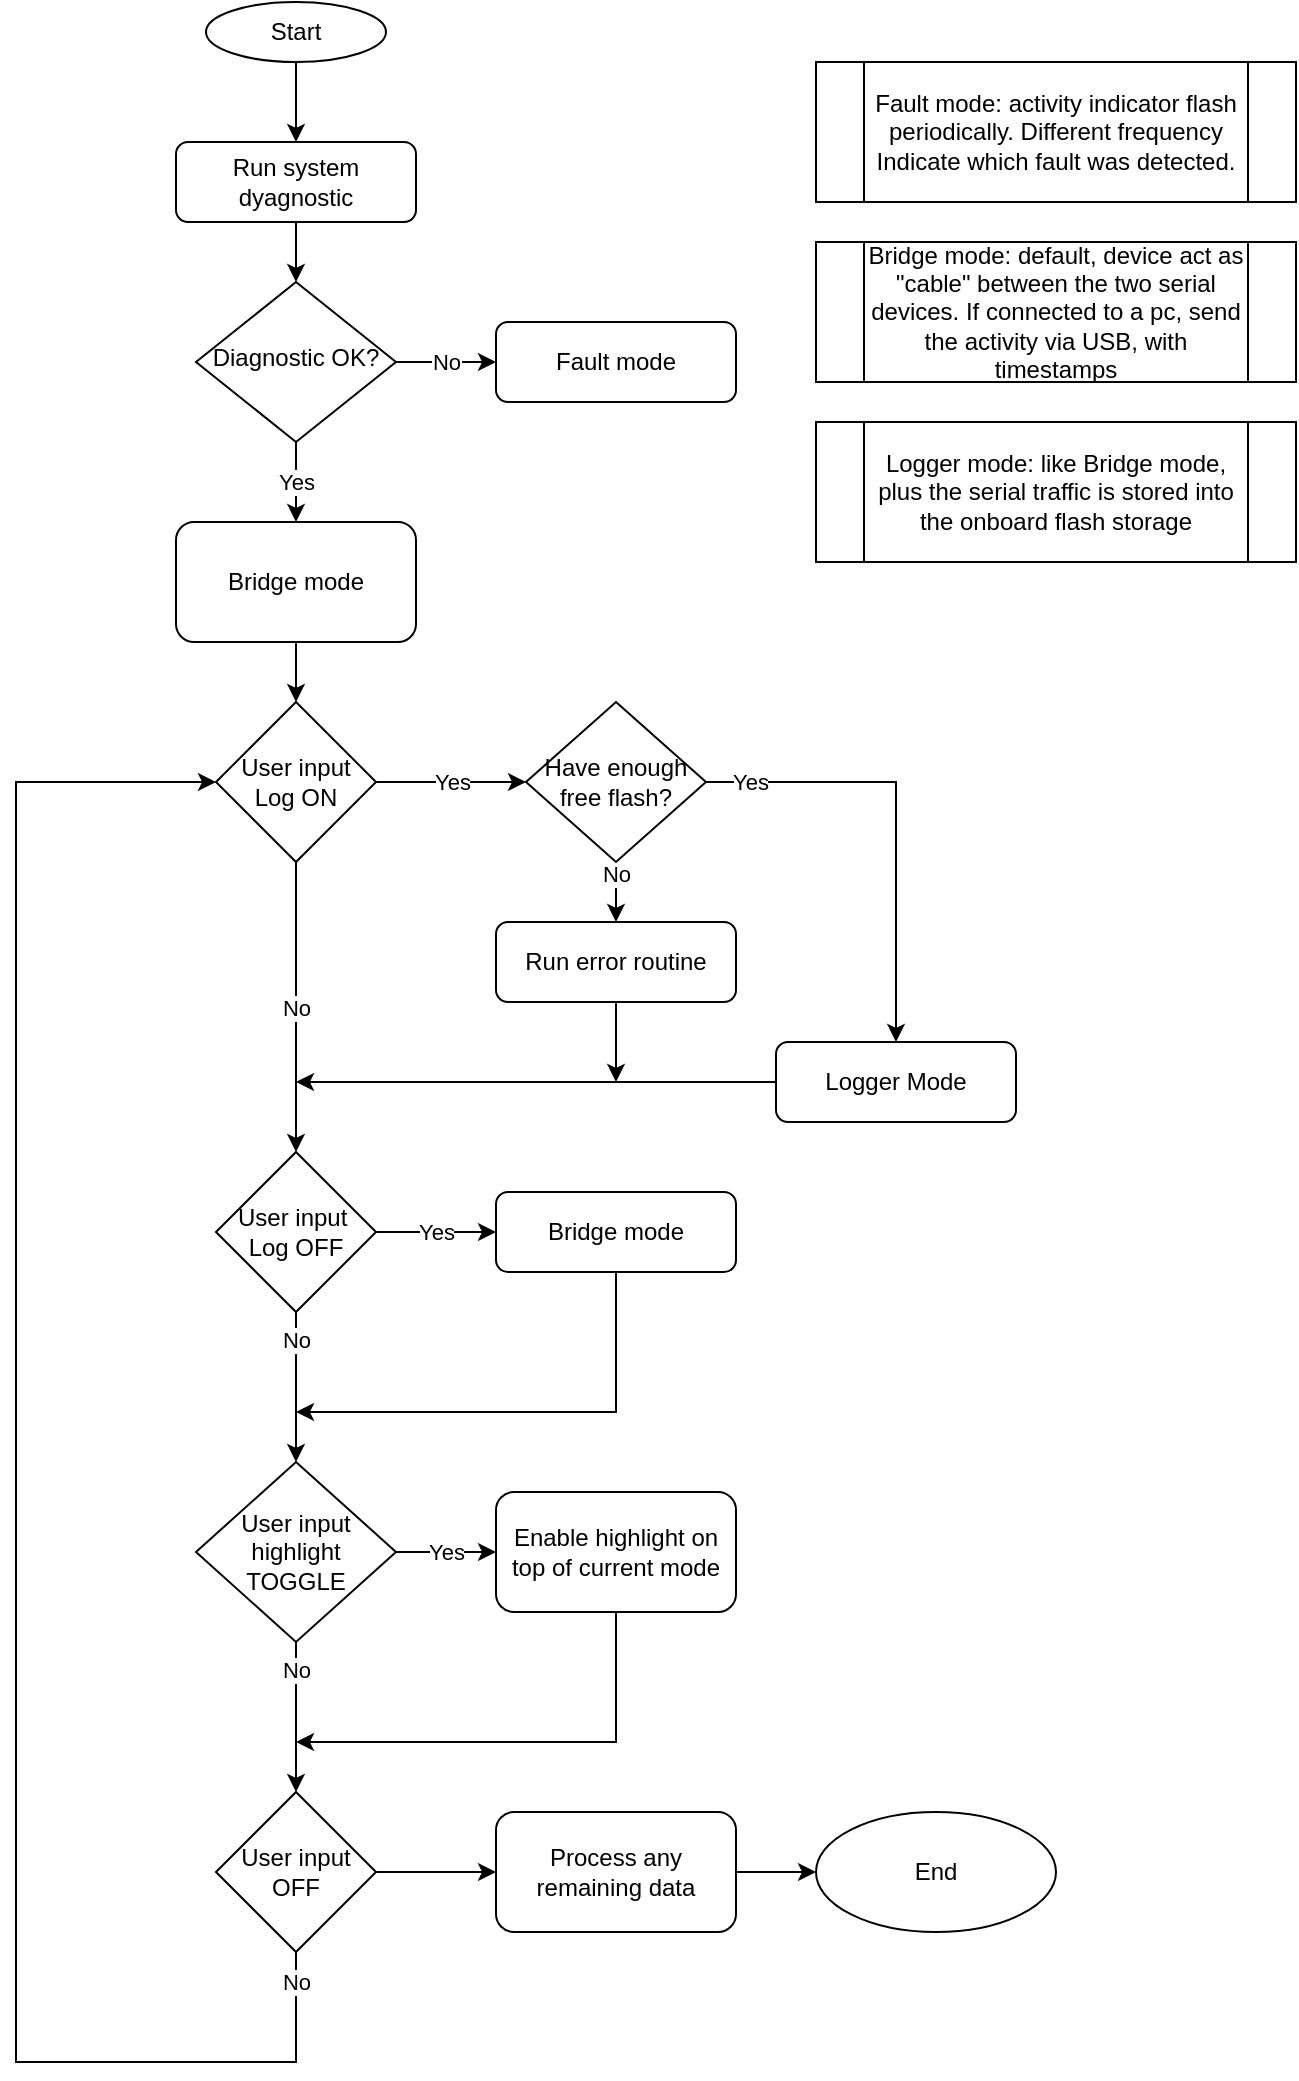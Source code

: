 <mxfile version="16.1.2" type="device"><diagram id="C5RBs43oDa-KdzZeNtuy" name="Page-1"><mxGraphModel dx="896" dy="494" grid="1" gridSize="10" guides="1" tooltips="1" connect="1" arrows="1" fold="1" page="1" pageScale="1" pageWidth="827" pageHeight="1169" math="0" shadow="0"><root><mxCell id="WIyWlLk6GJQsqaUBKTNV-0"/><mxCell id="WIyWlLk6GJQsqaUBKTNV-1" parent="WIyWlLk6GJQsqaUBKTNV-0"/><mxCell id="KurxE4Rn--14xcxbmP55-56" value="" style="edgeStyle=orthogonalEdgeStyle;rounded=0;orthogonalLoop=1;jettySize=auto;html=1;" edge="1" parent="WIyWlLk6GJQsqaUBKTNV-1" source="WIyWlLk6GJQsqaUBKTNV-3" target="WIyWlLk6GJQsqaUBKTNV-6"><mxGeometry relative="1" as="geometry"/></mxCell><mxCell id="WIyWlLk6GJQsqaUBKTNV-3" value="Run system dyagnostic" style="rounded=1;whiteSpace=wrap;html=1;fontSize=12;glass=0;strokeWidth=1;shadow=0;" parent="WIyWlLk6GJQsqaUBKTNV-1" vertex="1"><mxGeometry x="160" y="80" width="120" height="40" as="geometry"/></mxCell><mxCell id="KurxE4Rn--14xcxbmP55-54" value="No" style="edgeStyle=orthogonalEdgeStyle;rounded=0;orthogonalLoop=1;jettySize=auto;html=1;" edge="1" parent="WIyWlLk6GJQsqaUBKTNV-1" source="WIyWlLk6GJQsqaUBKTNV-6" target="WIyWlLk6GJQsqaUBKTNV-7"><mxGeometry relative="1" as="geometry"/></mxCell><mxCell id="KurxE4Rn--14xcxbmP55-55" value="Yes" style="edgeStyle=orthogonalEdgeStyle;rounded=0;orthogonalLoop=1;jettySize=auto;html=1;" edge="1" parent="WIyWlLk6GJQsqaUBKTNV-1" source="WIyWlLk6GJQsqaUBKTNV-6" target="KurxE4Rn--14xcxbmP55-3"><mxGeometry relative="1" as="geometry"/></mxCell><mxCell id="WIyWlLk6GJQsqaUBKTNV-6" value="Diagnostic OK?" style="rhombus;whiteSpace=wrap;html=1;shadow=0;fontFamily=Helvetica;fontSize=12;align=center;strokeWidth=1;spacing=6;spacingTop=-4;" parent="WIyWlLk6GJQsqaUBKTNV-1" vertex="1"><mxGeometry x="170" y="150" width="100" height="80" as="geometry"/></mxCell><mxCell id="WIyWlLk6GJQsqaUBKTNV-7" value="Fault mode" style="rounded=1;whiteSpace=wrap;html=1;fontSize=12;glass=0;strokeWidth=1;shadow=0;" parent="WIyWlLk6GJQsqaUBKTNV-1" vertex="1"><mxGeometry x="320" y="170" width="120" height="40" as="geometry"/></mxCell><mxCell id="KurxE4Rn--14xcxbmP55-0" value="Start" style="ellipse;whiteSpace=wrap;html=1;" vertex="1" parent="WIyWlLk6GJQsqaUBKTNV-1"><mxGeometry x="175" y="10" width="90" height="30" as="geometry"/></mxCell><mxCell id="KurxE4Rn--14xcxbmP55-1" value="" style="endArrow=classic;html=1;rounded=0;exitX=0.5;exitY=1;exitDx=0;exitDy=0;exitPerimeter=0;" edge="1" parent="WIyWlLk6GJQsqaUBKTNV-1" source="KurxE4Rn--14xcxbmP55-0"><mxGeometry width="50" height="50" relative="1" as="geometry"><mxPoint x="330" y="-80" as="sourcePoint"/><mxPoint x="220" y="80" as="targetPoint"/></mxGeometry></mxCell><mxCell id="KurxE4Rn--14xcxbmP55-5" value="" style="edgeStyle=orthogonalEdgeStyle;rounded=0;orthogonalLoop=1;jettySize=auto;html=1;" edge="1" parent="WIyWlLk6GJQsqaUBKTNV-1" source="KurxE4Rn--14xcxbmP55-3" target="KurxE4Rn--14xcxbmP55-4"><mxGeometry relative="1" as="geometry"/></mxCell><mxCell id="KurxE4Rn--14xcxbmP55-3" value="Bridge mode" style="rounded=1;whiteSpace=wrap;html=1;" vertex="1" parent="WIyWlLk6GJQsqaUBKTNV-1"><mxGeometry x="160" y="270" width="120" height="60" as="geometry"/></mxCell><mxCell id="KurxE4Rn--14xcxbmP55-19" value="No" style="edgeStyle=orthogonalEdgeStyle;rounded=0;orthogonalLoop=1;jettySize=auto;html=1;entryX=0.5;entryY=0;entryDx=0;entryDy=0;" edge="1" parent="WIyWlLk6GJQsqaUBKTNV-1" source="KurxE4Rn--14xcxbmP55-4" target="KurxE4Rn--14xcxbmP55-17"><mxGeometry relative="1" as="geometry"><mxPoint x="220" y="570" as="targetPoint"/></mxGeometry></mxCell><mxCell id="KurxE4Rn--14xcxbmP55-4" value="User input Log ON" style="rhombus;whiteSpace=wrap;html=1;" vertex="1" parent="WIyWlLk6GJQsqaUBKTNV-1"><mxGeometry x="180" y="360" width="80" height="80" as="geometry"/></mxCell><mxCell id="KurxE4Rn--14xcxbmP55-11" value="No" style="edgeStyle=orthogonalEdgeStyle;rounded=0;orthogonalLoop=1;jettySize=auto;html=1;entryX=0.5;entryY=0;entryDx=0;entryDy=0;entryPerimeter=0;" edge="1" parent="WIyWlLk6GJQsqaUBKTNV-1" source="KurxE4Rn--14xcxbmP55-8" target="KurxE4Rn--14xcxbmP55-10"><mxGeometry x="-0.778" relative="1" as="geometry"><mxPoint as="offset"/></mxGeometry></mxCell><mxCell id="KurxE4Rn--14xcxbmP55-8" value="Have enough&lt;br&gt;free flash?" style="rhombus;whiteSpace=wrap;html=1;" vertex="1" parent="WIyWlLk6GJQsqaUBKTNV-1"><mxGeometry x="335" y="360" width="90" height="80" as="geometry"/></mxCell><mxCell id="KurxE4Rn--14xcxbmP55-10" value="Run error routine" style="rounded=1;whiteSpace=wrap;html=1;" vertex="1" parent="WIyWlLk6GJQsqaUBKTNV-1"><mxGeometry x="320" y="470" width="120" height="40" as="geometry"/></mxCell><mxCell id="KurxE4Rn--14xcxbmP55-15" value="Logger Mode" style="rounded=1;whiteSpace=wrap;html=1;" vertex="1" parent="WIyWlLk6GJQsqaUBKTNV-1"><mxGeometry x="460" y="530" width="120" height="40" as="geometry"/></mxCell><mxCell id="KurxE4Rn--14xcxbmP55-28" value="Yes" style="edgeStyle=orthogonalEdgeStyle;rounded=0;orthogonalLoop=1;jettySize=auto;html=1;" edge="1" parent="WIyWlLk6GJQsqaUBKTNV-1" source="KurxE4Rn--14xcxbmP55-17" target="KurxE4Rn--14xcxbmP55-27"><mxGeometry relative="1" as="geometry"/></mxCell><mxCell id="KurxE4Rn--14xcxbmP55-31" value="No" style="edgeStyle=orthogonalEdgeStyle;rounded=0;orthogonalLoop=1;jettySize=auto;html=1;" edge="1" parent="WIyWlLk6GJQsqaUBKTNV-1" source="KurxE4Rn--14xcxbmP55-17" target="KurxE4Rn--14xcxbmP55-30"><mxGeometry x="-0.625" relative="1" as="geometry"><mxPoint as="offset"/></mxGeometry></mxCell><mxCell id="KurxE4Rn--14xcxbmP55-17" value="User input&amp;nbsp;&lt;br&gt;Log OFF" style="rhombus;whiteSpace=wrap;html=1;" vertex="1" parent="WIyWlLk6GJQsqaUBKTNV-1"><mxGeometry x="180" y="585" width="80" height="80" as="geometry"/></mxCell><mxCell id="KurxE4Rn--14xcxbmP55-27" value="Bridge mode" style="rounded=1;whiteSpace=wrap;html=1;" vertex="1" parent="WIyWlLk6GJQsqaUBKTNV-1"><mxGeometry x="320" y="605" width="120" height="40" as="geometry"/></mxCell><mxCell id="KurxE4Rn--14xcxbmP55-29" value="Yes" style="endArrow=classic;html=1;rounded=0;exitX=1;exitY=0.5;exitDx=0;exitDy=0;exitPerimeter=0;entryX=0;entryY=0.5;entryDx=0;entryDy=0;" edge="1" parent="WIyWlLk6GJQsqaUBKTNV-1" source="KurxE4Rn--14xcxbmP55-4" target="KurxE4Rn--14xcxbmP55-8"><mxGeometry width="50" height="50" relative="1" as="geometry"><mxPoint x="220" y="310" as="sourcePoint"/><mxPoint x="320" y="400" as="targetPoint"/></mxGeometry></mxCell><mxCell id="KurxE4Rn--14xcxbmP55-41" value="Yes" style="edgeStyle=orthogonalEdgeStyle;rounded=0;orthogonalLoop=1;jettySize=auto;html=1;entryX=0;entryY=0.5;entryDx=0;entryDy=0;entryPerimeter=0;" edge="1" parent="WIyWlLk6GJQsqaUBKTNV-1" source="KurxE4Rn--14xcxbmP55-30" target="KurxE4Rn--14xcxbmP55-44"><mxGeometry relative="1" as="geometry"><mxPoint x="340.0" y="785" as="targetPoint"/></mxGeometry></mxCell><mxCell id="KurxE4Rn--14xcxbmP55-47" value="No" style="edgeStyle=orthogonalEdgeStyle;rounded=0;orthogonalLoop=1;jettySize=auto;html=1;" edge="1" parent="WIyWlLk6GJQsqaUBKTNV-1" source="KurxE4Rn--14xcxbmP55-30" target="KurxE4Rn--14xcxbmP55-46"><mxGeometry x="-0.625" relative="1" as="geometry"><mxPoint as="offset"/></mxGeometry></mxCell><mxCell id="KurxE4Rn--14xcxbmP55-30" value="User input&lt;br&gt;highlight&lt;br&gt;TOGGLE" style="rhombus;whiteSpace=wrap;html=1;" vertex="1" parent="WIyWlLk6GJQsqaUBKTNV-1"><mxGeometry x="170" y="740" width="100" height="90" as="geometry"/></mxCell><mxCell id="KurxE4Rn--14xcxbmP55-44" value="Enable highlight on top of current mode" style="rounded=1;whiteSpace=wrap;html=1;" vertex="1" parent="WIyWlLk6GJQsqaUBKTNV-1"><mxGeometry x="320" y="755" width="120" height="60" as="geometry"/></mxCell><mxCell id="KurxE4Rn--14xcxbmP55-50" value="" style="edgeStyle=orthogonalEdgeStyle;rounded=0;orthogonalLoop=1;jettySize=auto;html=1;" edge="1" parent="WIyWlLk6GJQsqaUBKTNV-1" source="KurxE4Rn--14xcxbmP55-46" target="KurxE4Rn--14xcxbmP55-49"><mxGeometry relative="1" as="geometry"/></mxCell><mxCell id="KurxE4Rn--14xcxbmP55-46" value="User input OFF" style="rhombus;whiteSpace=wrap;html=1;" vertex="1" parent="WIyWlLk6GJQsqaUBKTNV-1"><mxGeometry x="180" y="905" width="80" height="80" as="geometry"/></mxCell><mxCell id="KurxE4Rn--14xcxbmP55-48" value="No" style="endArrow=classic;html=1;rounded=0;exitX=0.5;exitY=1;exitDx=0;exitDy=0;entryX=0;entryY=0.5;entryDx=0;entryDy=0;entryPerimeter=0;" edge="1" parent="WIyWlLk6GJQsqaUBKTNV-1" source="KurxE4Rn--14xcxbmP55-46" target="KurxE4Rn--14xcxbmP55-4"><mxGeometry x="-0.968" width="50" height="50" relative="1" as="geometry"><mxPoint x="260" y="990" as="sourcePoint"/><mxPoint x="80" y="300" as="targetPoint"/><Array as="points"><mxPoint x="220" y="1040"/><mxPoint x="80" y="1040"/><mxPoint x="80" y="400"/></Array><mxPoint as="offset"/></mxGeometry></mxCell><mxCell id="KurxE4Rn--14xcxbmP55-53" value="" style="edgeStyle=orthogonalEdgeStyle;rounded=0;orthogonalLoop=1;jettySize=auto;html=1;" edge="1" parent="WIyWlLk6GJQsqaUBKTNV-1" source="KurxE4Rn--14xcxbmP55-49" target="KurxE4Rn--14xcxbmP55-52"><mxGeometry relative="1" as="geometry"/></mxCell><mxCell id="KurxE4Rn--14xcxbmP55-49" value="Process any remaining data" style="rounded=1;whiteSpace=wrap;html=1;" vertex="1" parent="WIyWlLk6GJQsqaUBKTNV-1"><mxGeometry x="320" y="915" width="120" height="60" as="geometry"/></mxCell><mxCell id="KurxE4Rn--14xcxbmP55-52" value="End" style="ellipse;whiteSpace=wrap;html=1;rounded=1;" vertex="1" parent="WIyWlLk6GJQsqaUBKTNV-1"><mxGeometry x="480" y="915" width="120" height="60" as="geometry"/></mxCell><mxCell id="KurxE4Rn--14xcxbmP55-57" value="Yes" style="endArrow=classic;html=1;rounded=0;exitX=1;exitY=0.5;exitDx=0;exitDy=0;exitPerimeter=0;entryX=0.5;entryY=0;entryDx=0;entryDy=0;entryPerimeter=0;" edge="1" parent="WIyWlLk6GJQsqaUBKTNV-1" source="KurxE4Rn--14xcxbmP55-8" target="KurxE4Rn--14xcxbmP55-15"><mxGeometry x="-0.809" width="50" height="50" relative="1" as="geometry"><mxPoint x="500" y="430" as="sourcePoint"/><mxPoint x="550" y="380" as="targetPoint"/><Array as="points"><mxPoint x="520" y="400"/></Array><mxPoint as="offset"/></mxGeometry></mxCell><mxCell id="KurxE4Rn--14xcxbmP55-58" value="" style="endArrow=classic;html=1;rounded=0;exitX=0;exitY=0.5;exitDx=0;exitDy=0;exitPerimeter=0;" edge="1" parent="WIyWlLk6GJQsqaUBKTNV-1" source="KurxE4Rn--14xcxbmP55-15"><mxGeometry width="50" height="50" relative="1" as="geometry"><mxPoint x="410" y="580" as="sourcePoint"/><mxPoint x="220" y="550" as="targetPoint"/></mxGeometry></mxCell><mxCell id="KurxE4Rn--14xcxbmP55-59" value="" style="endArrow=classic;html=1;rounded=0;exitX=0.5;exitY=1;exitDx=0;exitDy=0;exitPerimeter=0;" edge="1" parent="WIyWlLk6GJQsqaUBKTNV-1" source="KurxE4Rn--14xcxbmP55-10"><mxGeometry width="50" height="50" relative="1" as="geometry"><mxPoint x="370" y="560" as="sourcePoint"/><mxPoint x="380" y="550" as="targetPoint"/></mxGeometry></mxCell><mxCell id="KurxE4Rn--14xcxbmP55-65" value="Fault mode: activity indicator flash periodically. Different frequency Indicate which fault was detected." style="shape=process;whiteSpace=wrap;html=1;backgroundOutline=1;" vertex="1" parent="WIyWlLk6GJQsqaUBKTNV-1"><mxGeometry x="480" y="40" width="240" height="70" as="geometry"/></mxCell><mxCell id="KurxE4Rn--14xcxbmP55-66" value="Logger mode: like Bridge mode, plus the serial traffic is stored into the onboard flash storage" style="shape=process;whiteSpace=wrap;html=1;backgroundOutline=1;" vertex="1" parent="WIyWlLk6GJQsqaUBKTNV-1"><mxGeometry x="480" y="220" width="240" height="70" as="geometry"/></mxCell><mxCell id="KurxE4Rn--14xcxbmP55-67" value="Bridge mode: default, device act as &quot;cable&quot; between the two serial devices. If connected to a pc, send the activity via USB, with timestamps" style="shape=process;whiteSpace=wrap;html=1;backgroundOutline=1;" vertex="1" parent="WIyWlLk6GJQsqaUBKTNV-1"><mxGeometry x="480" y="130" width="240" height="70" as="geometry"/></mxCell><mxCell id="KurxE4Rn--14xcxbmP55-68" value="" style="endArrow=classic;html=1;rounded=0;" edge="1" parent="WIyWlLk6GJQsqaUBKTNV-1"><mxGeometry width="50" height="50" relative="1" as="geometry"><mxPoint x="380" y="645" as="sourcePoint"/><mxPoint x="220" y="715" as="targetPoint"/><Array as="points"><mxPoint x="380" y="715"/></Array></mxGeometry></mxCell><mxCell id="KurxE4Rn--14xcxbmP55-69" value="" style="endArrow=classic;html=1;rounded=0;exitX=0.5;exitY=1;exitDx=0;exitDy=0;" edge="1" parent="WIyWlLk6GJQsqaUBKTNV-1" source="KurxE4Rn--14xcxbmP55-44"><mxGeometry width="50" height="50" relative="1" as="geometry"><mxPoint x="400" y="830" as="sourcePoint"/><mxPoint x="220" y="880" as="targetPoint"/><Array as="points"><mxPoint x="380" y="880"/></Array></mxGeometry></mxCell></root></mxGraphModel></diagram></mxfile>